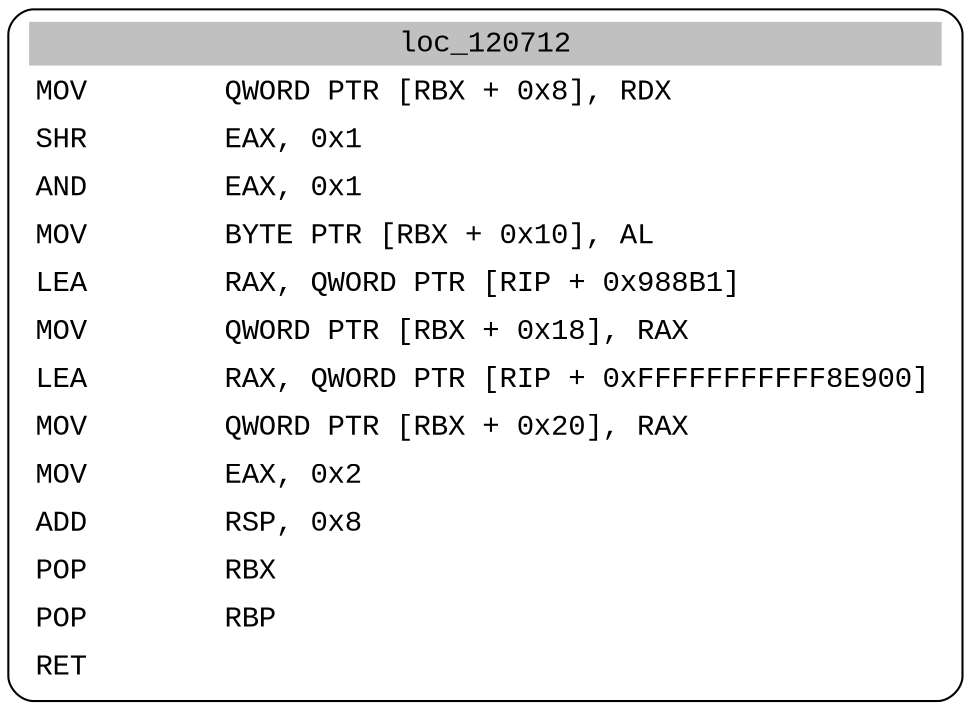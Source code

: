 digraph asm_graph {
1941 [
shape="Mrecord" fontname="Courier New"label =<<table border="0" cellborder="0" cellpadding="3"><tr><td align="center" colspan="2" bgcolor="grey">loc_120712</td></tr><tr><td align="left">MOV        QWORD PTR [RBX + 0x8], RDX</td></tr><tr><td align="left">SHR        EAX, 0x1</td></tr><tr><td align="left">AND        EAX, 0x1</td></tr><tr><td align="left">MOV        BYTE PTR [RBX + 0x10], AL</td></tr><tr><td align="left">LEA        RAX, QWORD PTR [RIP + 0x988B1]</td></tr><tr><td align="left">MOV        QWORD PTR [RBX + 0x18], RAX</td></tr><tr><td align="left">LEA        RAX, QWORD PTR [RIP + 0xFFFFFFFFFFF8E900]</td></tr><tr><td align="left">MOV        QWORD PTR [RBX + 0x20], RAX</td></tr><tr><td align="left">MOV        EAX, 0x2</td></tr><tr><td align="left">ADD        RSP, 0x8</td></tr><tr><td align="left">POP        RBX</td></tr><tr><td align="left">POP        RBP</td></tr><tr><td align="left">RET        </td></tr></table>> ];
}